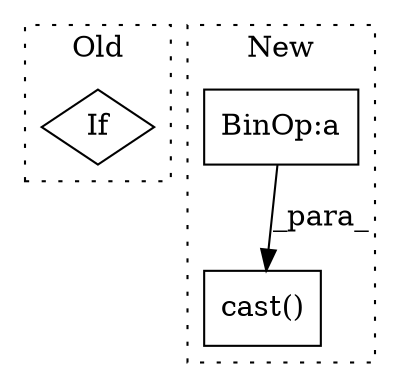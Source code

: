 digraph G {
subgraph cluster0 {
1 [label="If" a="96" s="6077" l="3" shape="diamond"];
label = "Old";
style="dotted";
}
subgraph cluster1 {
2 [label="cast()" a="75" s="5335,5392" l="8,1" shape="box"];
3 [label="BinOp:a" a="82" s="5354" l="3" shape="box"];
label = "New";
style="dotted";
}
3 -> 2 [label="_para_"];
}